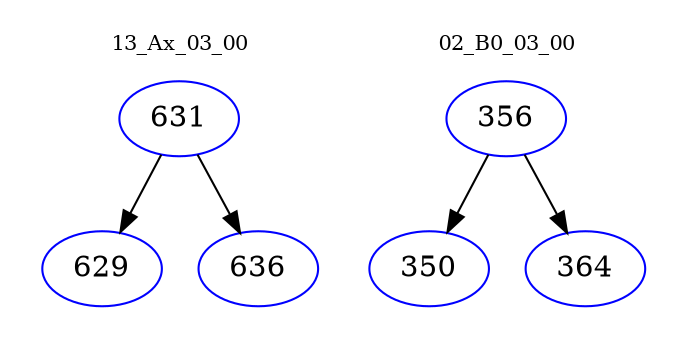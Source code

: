 digraph{
subgraph cluster_0 {
color = white
label = "13_Ax_03_00";
fontsize=10;
T0_631 [label="631", color="blue"]
T0_631 -> T0_629 [color="black"]
T0_629 [label="629", color="blue"]
T0_631 -> T0_636 [color="black"]
T0_636 [label="636", color="blue"]
}
subgraph cluster_1 {
color = white
label = "02_B0_03_00";
fontsize=10;
T1_356 [label="356", color="blue"]
T1_356 -> T1_350 [color="black"]
T1_350 [label="350", color="blue"]
T1_356 -> T1_364 [color="black"]
T1_364 [label="364", color="blue"]
}
}
